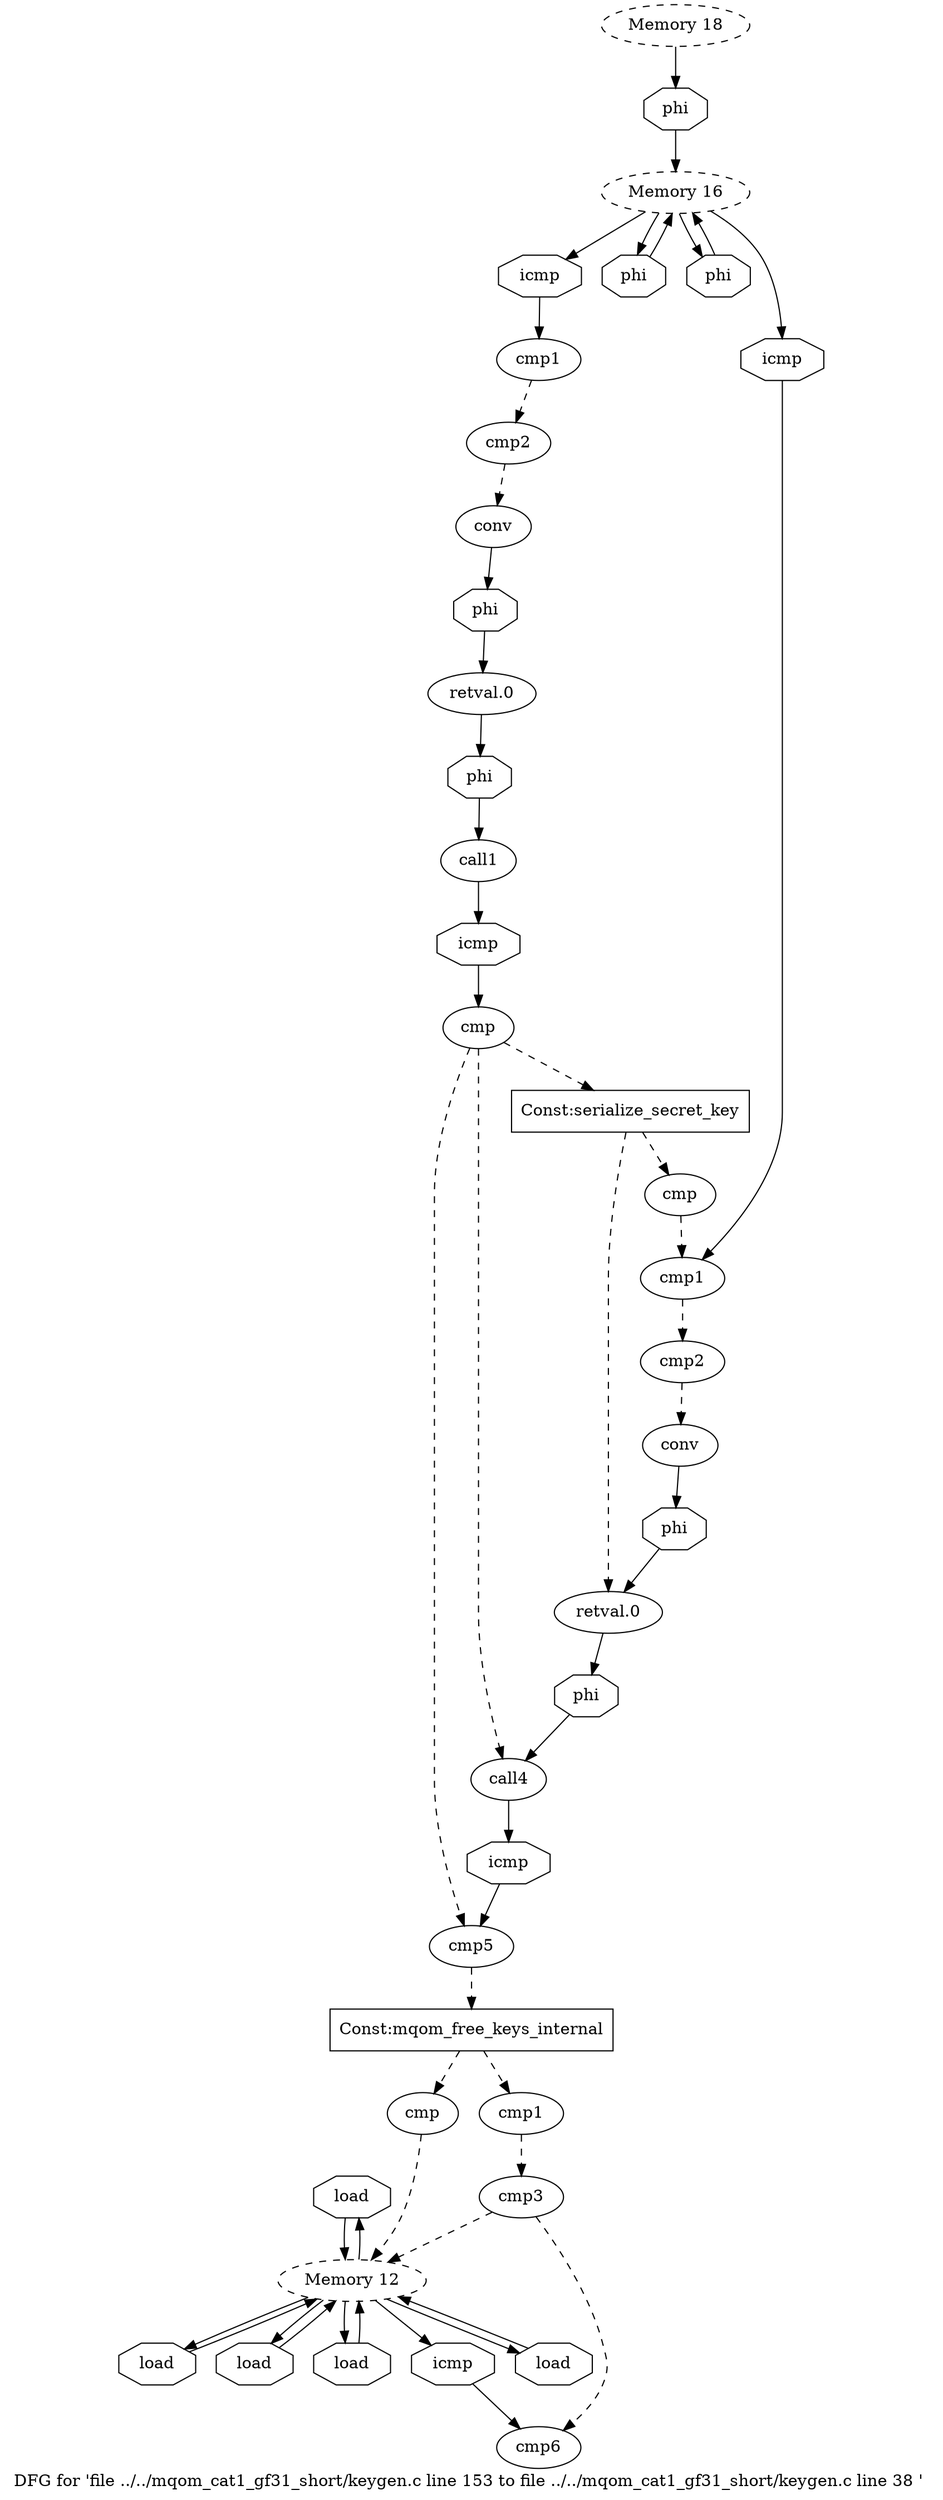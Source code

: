 digraph "DFG for 'file ../../mqom_cat1_gf31_short/keygen.c line 153 to file ../../mqom_cat1_gf31_short/keygen.c line 38 '  "{
label="DFG for 'file ../../mqom_cat1_gf31_short/keygen.c line 153 to file ../../mqom_cat1_gf31_short/keygen.c line 38 ' ";
node_517[shape=octagon,style=solid,label="load"]
node_512[shape=ellipse,style=dashed,label="Memory 12"]
"node_517"->"node_512"
node_521[shape=octagon,style=solid,label="load"]
"node_521"->"node_512"
node_522[shape=ellipse,style=solid,label="cmp1"]
node_525[shape=ellipse,style=solid,label="cmp2"]
"node_522"->"node_525" [style=dashed]
node_523[shape=octagon,style=solid,label="icmp"]
"node_523"->"node_522"
node_524[shape=ellipse,style=dashed,label="Memory 16"]
"node_524"->"node_523"
node_540[shape=octagon,style=solid,label="phi"]
"node_524"->"node_540"
node_545[shape=octagon,style=solid,label="phi"]
"node_524"->"node_545"
node_531[shape=octagon,style=solid,label="icmp"]
"node_524"->"node_531"
node_516[shape=ellipse,style=solid,label="cmp3"]
"node_516"->"node_512" [style=dashed]
node_519[shape=ellipse,style=solid,label="cmp6"]
"node_516"->"node_519" [style=dashed]
node_515[shape=ellipse,style=solid,label="cmp1"]
"node_515"->"node_516" [style=dashed]
node_514[shape=octagon,style=solid,label="load"]
"node_514"->"node_512"
node_513[shape=octagon,style=solid,label="load"]
"node_513"->"node_512"
"node_512"->"node_517"
"node_512"->"node_521"
"node_512"->"node_514"
"node_512"->"node_513"
node_518[shape=octagon,style=solid,label="load"]
"node_512"->"node_518"
node_520[shape=octagon,style=solid,label="icmp"]
"node_512"->"node_520"
node_511[shape=ellipse,style=solid,label="cmp"]
"node_511"->"node_512" [style=dashed]
node_535[shape=octagon,style=solid,label="phi"]
node_534[shape=ellipse,style=solid,label="retval.0"]
"node_535"->"node_534"
node_536[shape=ellipse,style=solid,label="call1"]
node_538[shape=octagon,style=solid,label="icmp"]
"node_536"->"node_538"
node_537[shape=ellipse,style=solid,label="cmp"]
node_539[shape=ellipse,style=solid,label="call4"]
"node_537"->"node_539" [style=dashed]
node_542[shape=ellipse,style=solid,label="cmp5"]
"node_537"->"node_542" [style=dashed]
node_548[shape=box,style=solid,label="Const:serialize_secret_key"]
"node_537"->"node_548" [style=dashed]
"node_538"->"node_537"
node_543[shape=octagon,style=solid,label="icmp"]
"node_539"->"node_543"
"node_540"->"node_524"
node_541[shape=ellipse,style=dashed,label="Memory 18"]
node_544[shape=octagon,style=solid,label="phi"]
"node_541"->"node_544"
node_549[shape=box,style=solid,label="Const:mqom_free_keys_internal"]
"node_542"->"node_549" [style=dashed]
"node_543"->"node_542"
"node_544"->"node_524"
"node_545"->"node_524"
node_546[shape=octagon,style=solid,label="phi"]
"node_546"->"node_536"
node_547[shape=octagon,style=solid,label="phi"]
"node_547"->"node_539"
node_529[shape=ellipse,style=solid,label="cmp"]
"node_548"->"node_529" [style=dashed]
"node_548"->"node_534" [style=dashed]
"node_549"->"node_515" [style=dashed]
"node_549"->"node_511" [style=dashed]
"node_518"->"node_512"
"node_520"->"node_519"
node_526[shape=ellipse,style=solid,label="conv"]
"node_525"->"node_526" [style=dashed]
node_528[shape=octagon,style=solid,label="phi"]
"node_526"->"node_528"
node_527[shape=ellipse,style=solid,label="retval.0"]
"node_527"->"node_546"
"node_528"->"node_527"
node_530[shape=ellipse,style=solid,label="cmp1"]
"node_529"->"node_530" [style=dashed]
node_532[shape=ellipse,style=solid,label="cmp2"]
"node_530"->"node_532" [style=dashed]
"node_531"->"node_530"
node_533[shape=ellipse,style=solid,label="conv"]
"node_532"->"node_533" [style=dashed]
"node_533"->"node_535"
"node_534"->"node_547"
}

